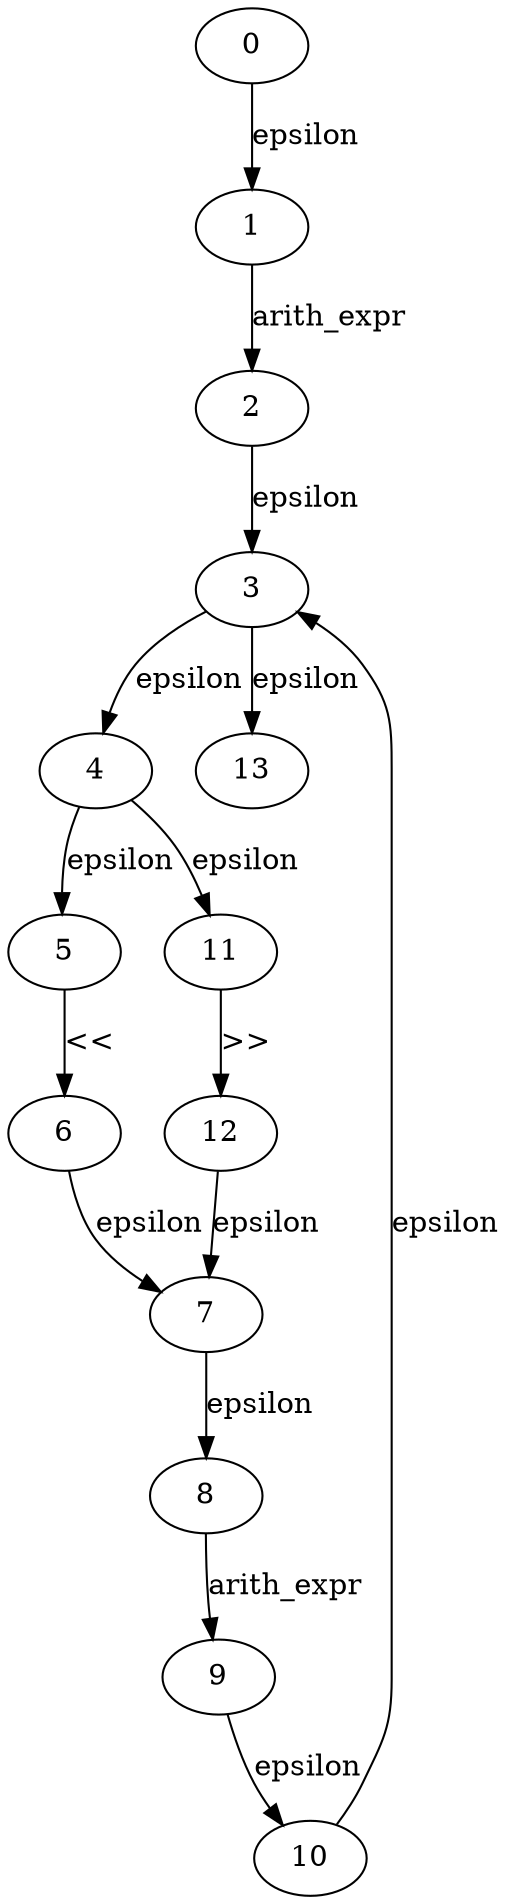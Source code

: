 
digraph shift_expr {
  0->1[label=epsilon]
  1->2[label=arith_expr]
  2->3[label=epsilon]
  3->4[label=epsilon]
  4->5[label=epsilon]
  5->6[label="<<"]
  6->7[label=epsilon]
  7->8[label=epsilon]
  8->9[label=arith_expr]
  9->10[label=epsilon]
  10->3[label=epsilon]
  4->11[label=epsilon]
  11->12[label=">>"]
  12->7[label=epsilon]
  3->13[label=epsilon]
}
